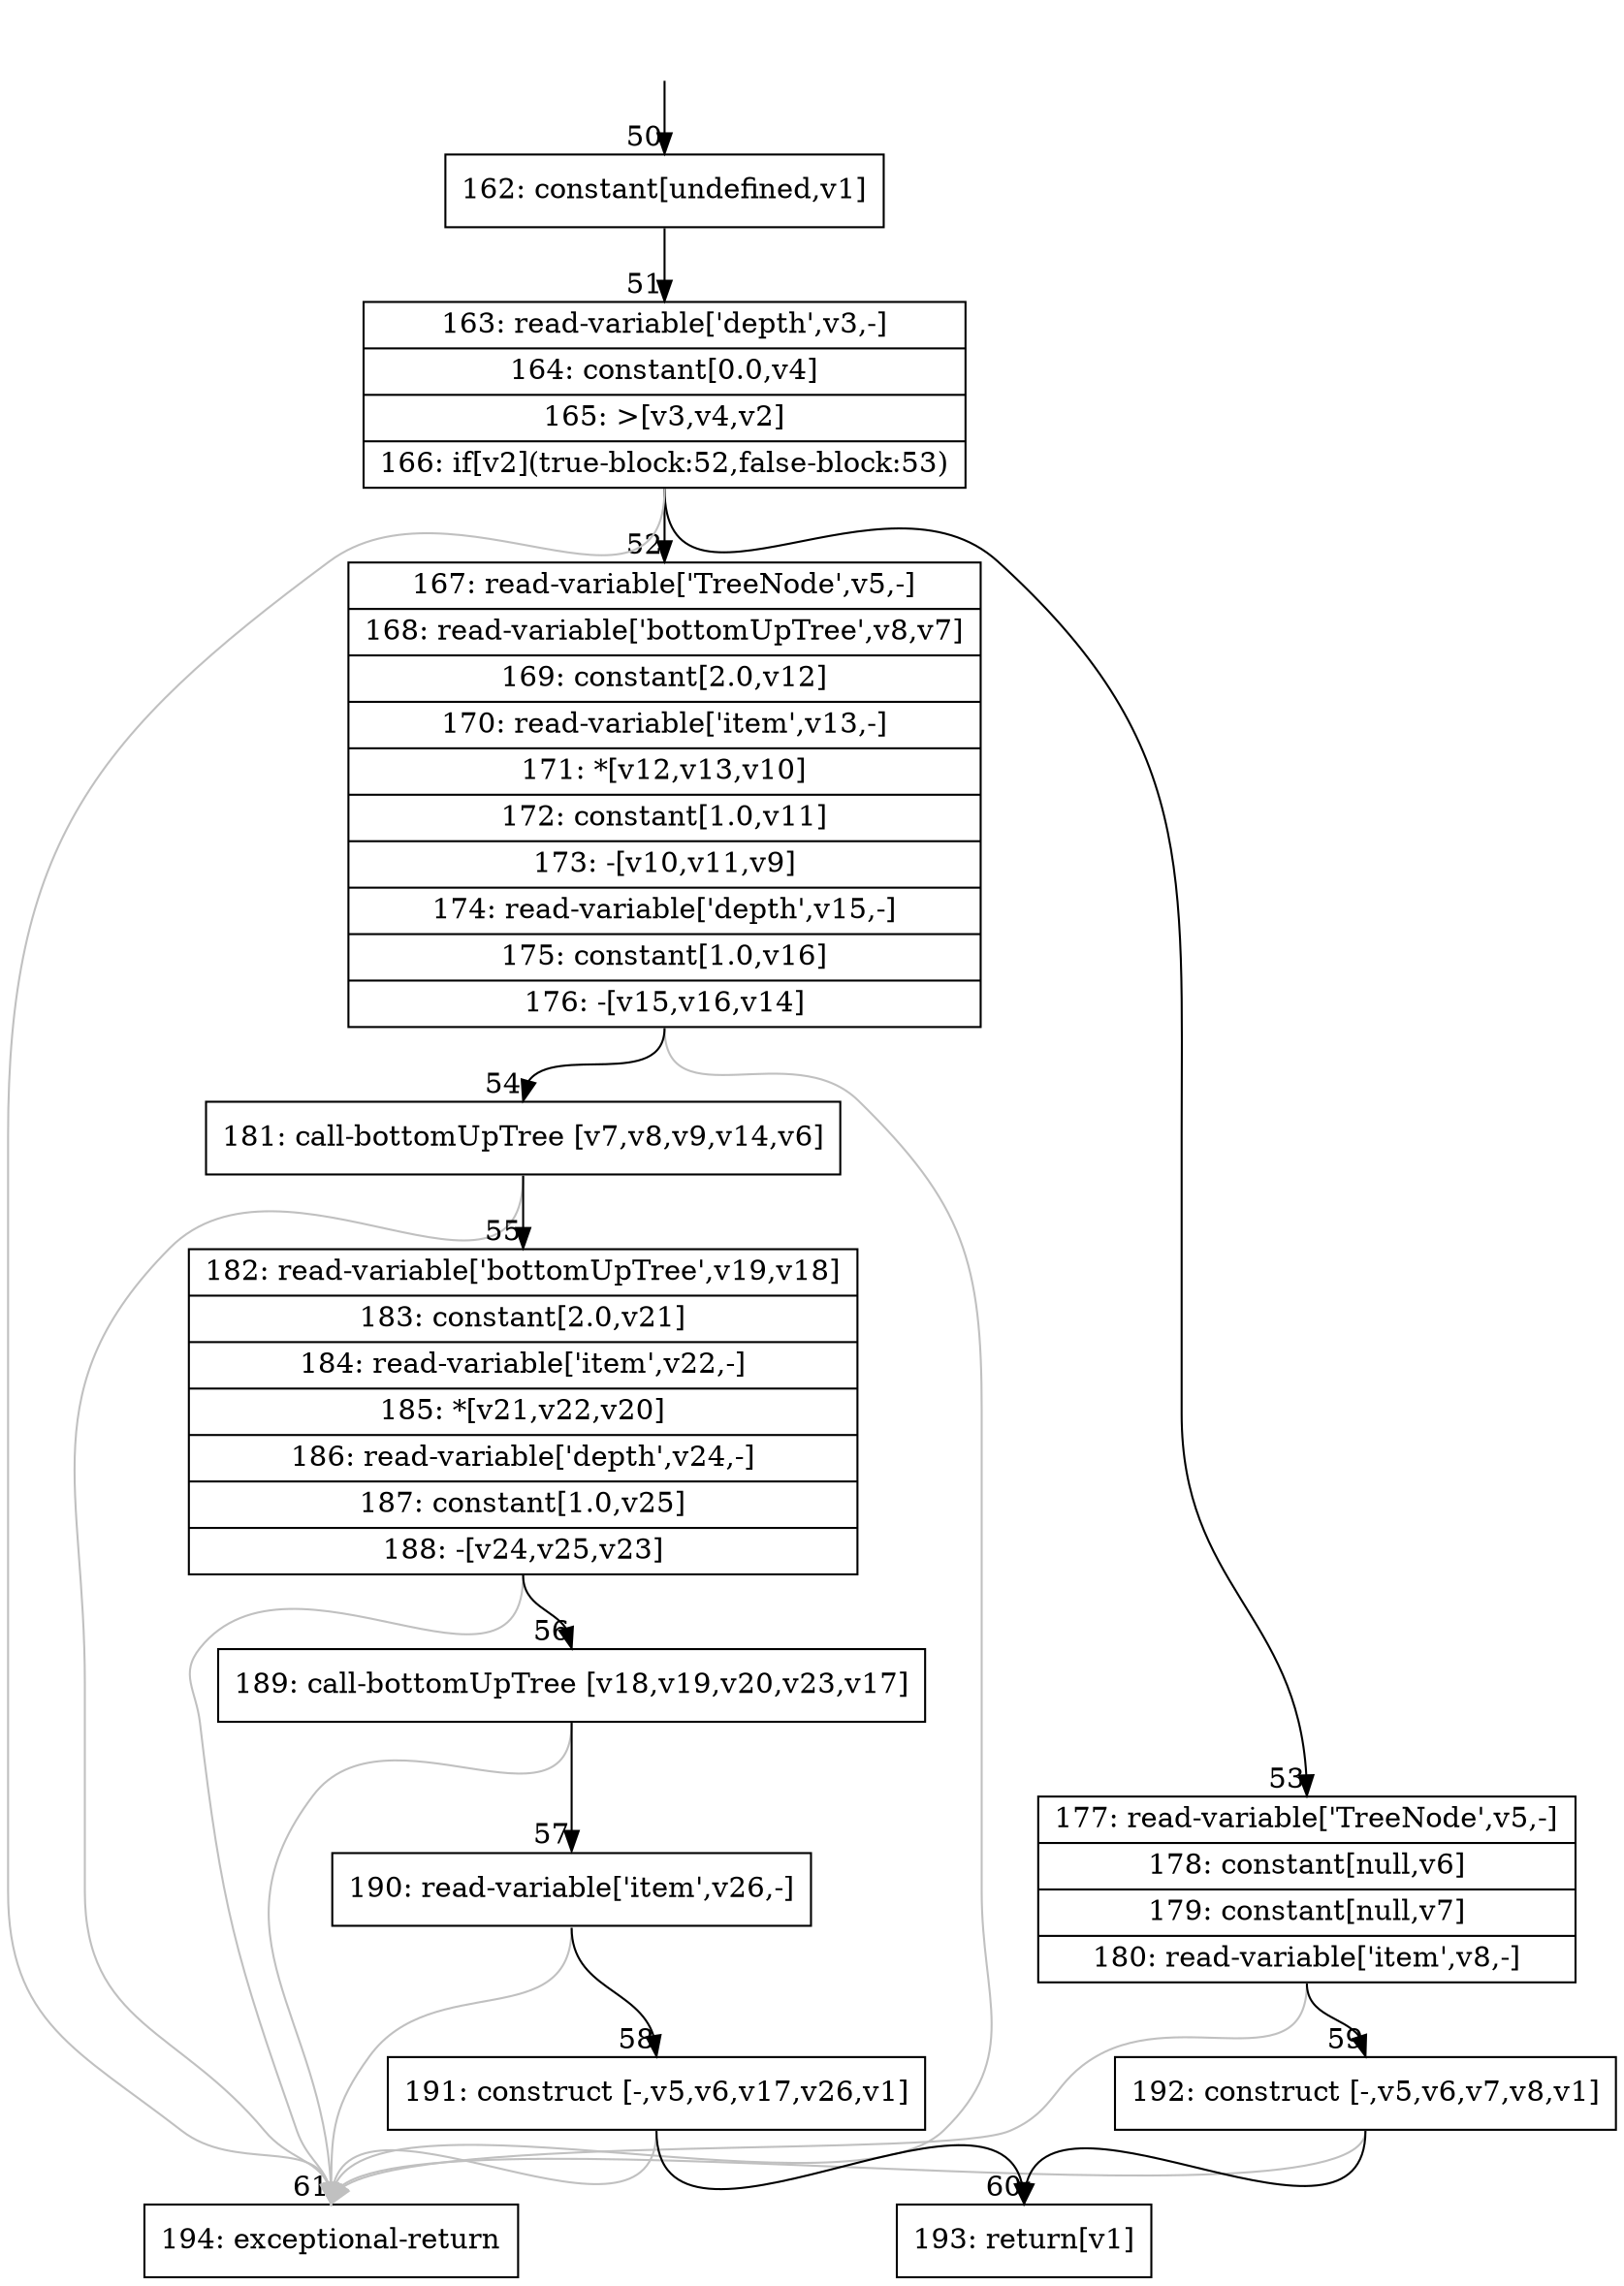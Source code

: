 digraph {
rankdir="TD"
BB_entry3[shape=none,label=""];
BB_entry3 -> BB50 [tailport=s, headport=n, headlabel="    50"]
BB50 [shape=record label="{162: constant[undefined,v1]}" ] 
BB50 -> BB51 [tailport=s, headport=n, headlabel="      51"]
BB51 [shape=record label="{163: read-variable['depth',v3,-]|164: constant[0.0,v4]|165: \>[v3,v4,v2]|166: if[v2](true-block:52,false-block:53)}" ] 
BB51 -> BB52 [tailport=s, headport=n, headlabel="      52"]
BB51 -> BB53 [tailport=s, headport=n, headlabel="      53"]
BB51 -> BB61 [tailport=s, headport=n, color=gray, headlabel="      61"]
BB52 [shape=record label="{167: read-variable['TreeNode',v5,-]|168: read-variable['bottomUpTree',v8,v7]|169: constant[2.0,v12]|170: read-variable['item',v13,-]|171: *[v12,v13,v10]|172: constant[1.0,v11]|173: -[v10,v11,v9]|174: read-variable['depth',v15,-]|175: constant[1.0,v16]|176: -[v15,v16,v14]}" ] 
BB52 -> BB54 [tailport=s, headport=n, headlabel="      54"]
BB52 -> BB61 [tailport=s, headport=n, color=gray]
BB53 [shape=record label="{177: read-variable['TreeNode',v5,-]|178: constant[null,v6]|179: constant[null,v7]|180: read-variable['item',v8,-]}" ] 
BB53 -> BB59 [tailport=s, headport=n, headlabel="      59"]
BB53 -> BB61 [tailport=s, headport=n, color=gray]
BB54 [shape=record label="{181: call-bottomUpTree [v7,v8,v9,v14,v6]}" ] 
BB54 -> BB55 [tailport=s, headport=n, headlabel="      55"]
BB54 -> BB61 [tailport=s, headport=n, color=gray]
BB55 [shape=record label="{182: read-variable['bottomUpTree',v19,v18]|183: constant[2.0,v21]|184: read-variable['item',v22,-]|185: *[v21,v22,v20]|186: read-variable['depth',v24,-]|187: constant[1.0,v25]|188: -[v24,v25,v23]}" ] 
BB55 -> BB56 [tailport=s, headport=n, headlabel="      56"]
BB55 -> BB61 [tailport=s, headport=n, color=gray]
BB56 [shape=record label="{189: call-bottomUpTree [v18,v19,v20,v23,v17]}" ] 
BB56 -> BB57 [tailport=s, headport=n, headlabel="      57"]
BB56 -> BB61 [tailport=s, headport=n, color=gray]
BB57 [shape=record label="{190: read-variable['item',v26,-]}" ] 
BB57 -> BB58 [tailport=s, headport=n, headlabel="      58"]
BB57 -> BB61 [tailport=s, headport=n, color=gray]
BB58 [shape=record label="{191: construct [-,v5,v6,v17,v26,v1]}" ] 
BB58 -> BB60 [tailport=s, headport=n, headlabel="      60"]
BB58 -> BB61 [tailport=s, headport=n, color=gray]
BB59 [shape=record label="{192: construct [-,v5,v6,v7,v8,v1]}" ] 
BB59 -> BB60 [tailport=s, headport=n]
BB59 -> BB61 [tailport=s, headport=n, color=gray]
BB60 [shape=record label="{193: return[v1]}" ] 
BB61 [shape=record label="{194: exceptional-return}" ] 
//#$~ 29
}
